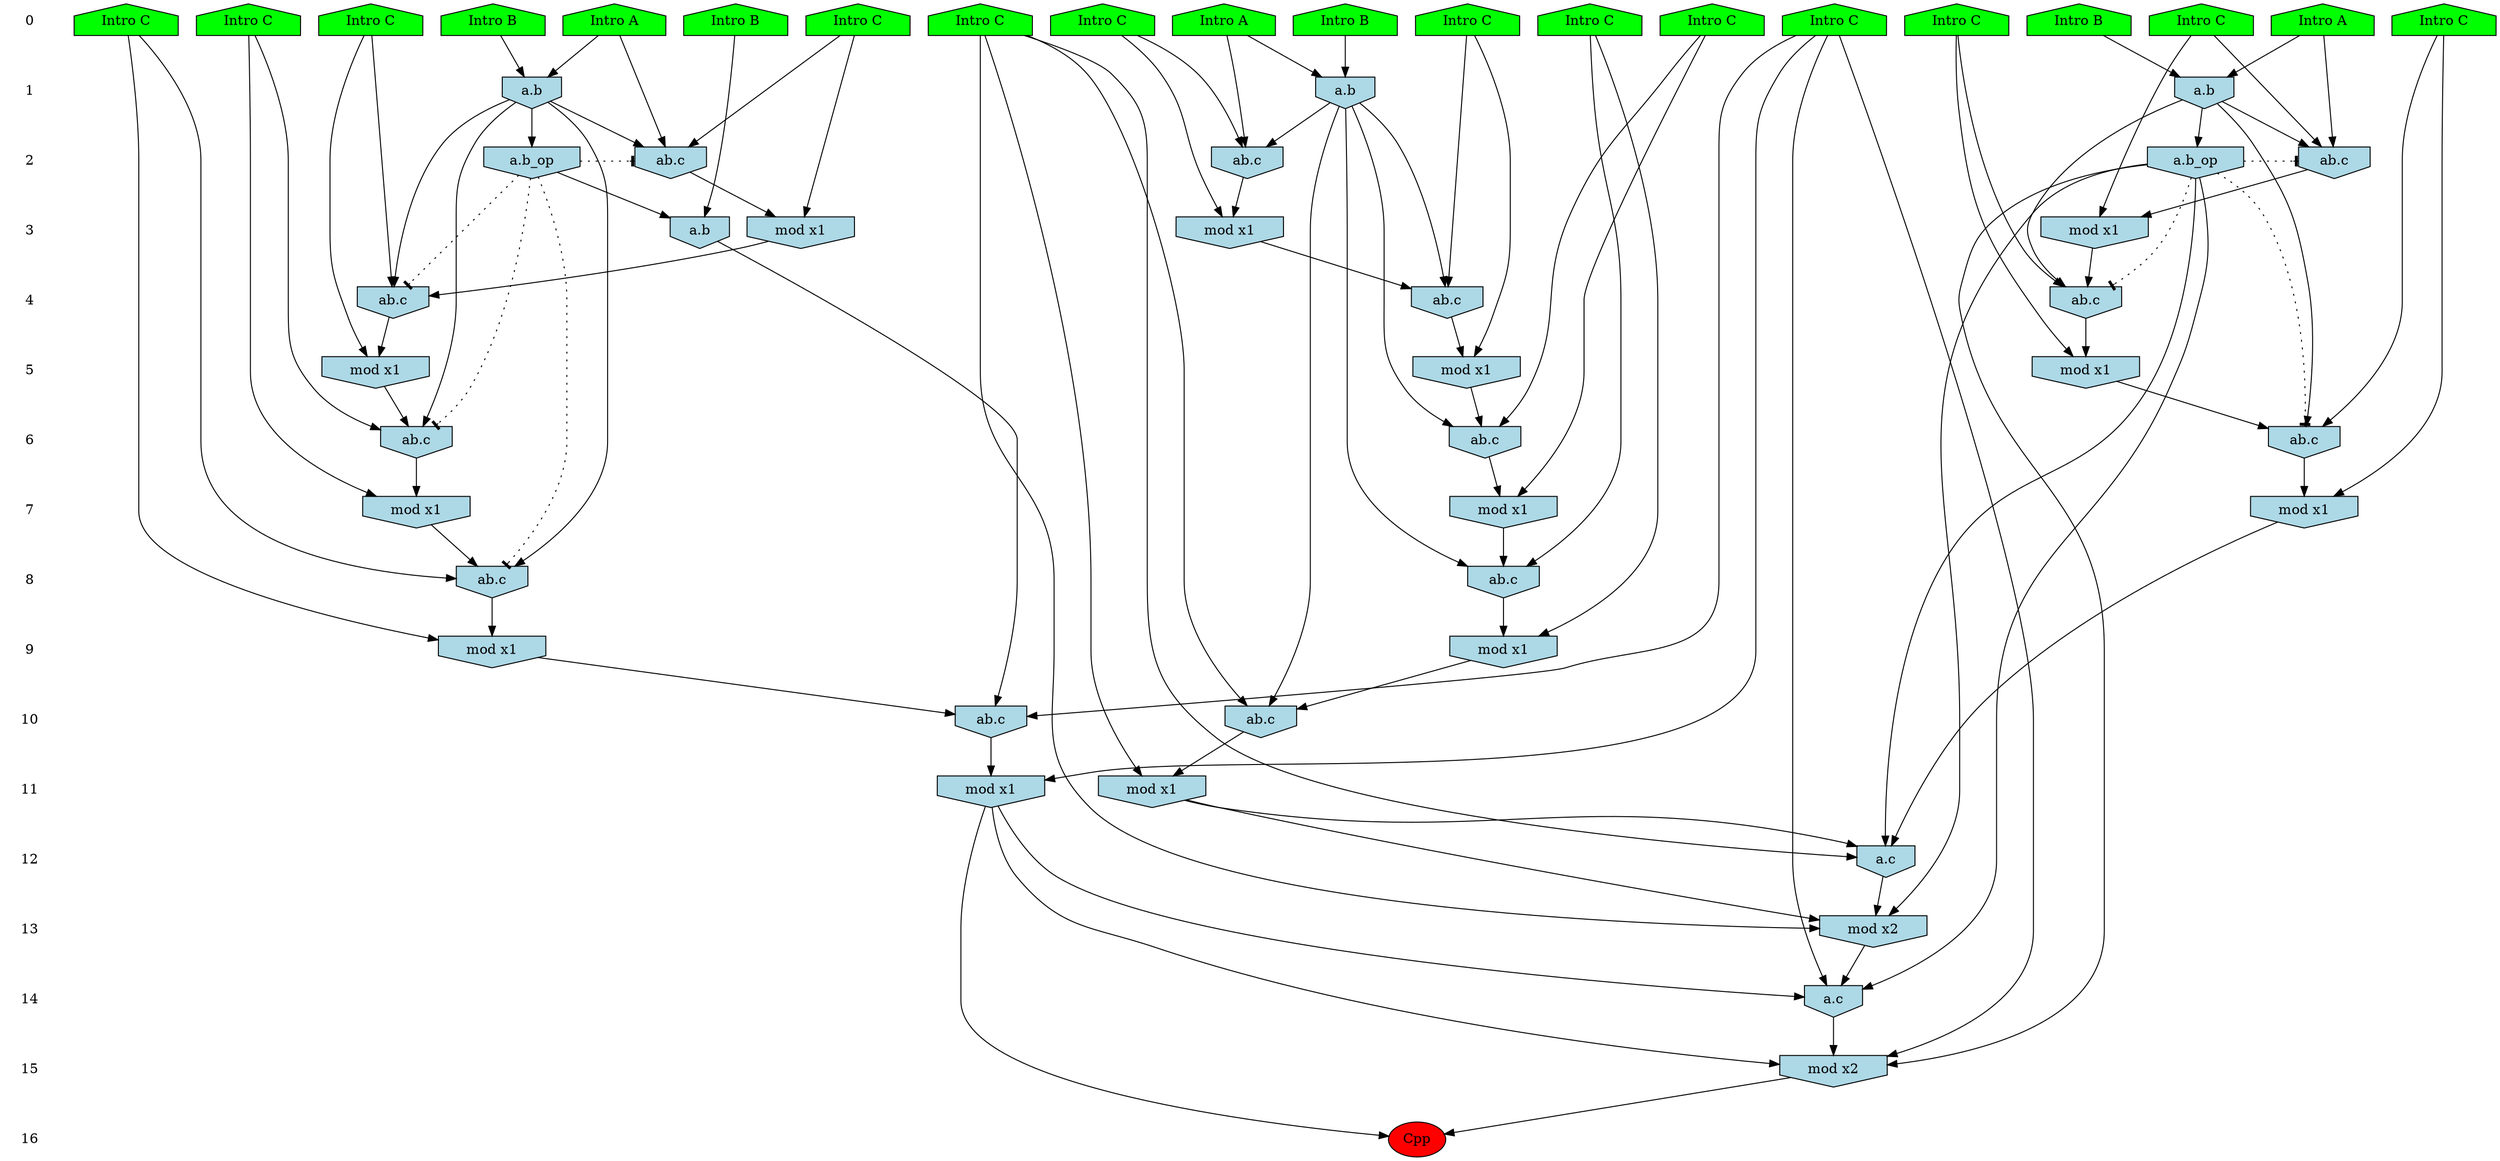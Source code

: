 /* Compression of 1 causal flows obtained in average at 1.634807E+01 t.u */
/* Compressed causal flows were: [2795] */
digraph G{
 ranksep=.5 ; 
{ rank = same ; "0" [shape=plaintext] ; node_1 [label ="Intro B", shape=house, style=filled, fillcolor=green] ;
node_2 [label ="Intro B", shape=house, style=filled, fillcolor=green] ;
node_3 [label ="Intro B", shape=house, style=filled, fillcolor=green] ;
node_4 [label ="Intro A", shape=house, style=filled, fillcolor=green] ;
node_5 [label ="Intro B", shape=house, style=filled, fillcolor=green] ;
node_6 [label ="Intro A", shape=house, style=filled, fillcolor=green] ;
node_7 [label ="Intro A", shape=house, style=filled, fillcolor=green] ;
node_8 [label ="Intro C", shape=house, style=filled, fillcolor=green] ;
node_9 [label ="Intro C", shape=house, style=filled, fillcolor=green] ;
node_10 [label ="Intro C", shape=house, style=filled, fillcolor=green] ;
node_11 [label ="Intro C", shape=house, style=filled, fillcolor=green] ;
node_12 [label ="Intro C", shape=house, style=filled, fillcolor=green] ;
node_13 [label ="Intro C", shape=house, style=filled, fillcolor=green] ;
node_14 [label ="Intro C", shape=house, style=filled, fillcolor=green] ;
node_15 [label ="Intro C", shape=house, style=filled, fillcolor=green] ;
node_16 [label ="Intro C", shape=house, style=filled, fillcolor=green] ;
node_17 [label ="Intro C", shape=house, style=filled, fillcolor=green] ;
node_18 [label ="Intro C", shape=house, style=filled, fillcolor=green] ;
node_19 [label ="Intro C", shape=house, style=filled, fillcolor=green] ;
node_20 [label ="Intro C", shape=house, style=filled, fillcolor=green] ;
}
{ rank = same ; "1" [shape=plaintext] ; node_21 [label="a.b", shape=invhouse, style=filled, fillcolor = lightblue] ;
node_23 [label="a.b", shape=invhouse, style=filled, fillcolor = lightblue] ;
node_24 [label="a.b", shape=invhouse, style=filled, fillcolor = lightblue] ;
}
{ rank = same ; "2" [shape=plaintext] ; node_22 [label="ab.c", shape=invhouse, style=filled, fillcolor = lightblue] ;
node_25 [label="ab.c", shape=invhouse, style=filled, fillcolor = lightblue] ;
node_26 [label="ab.c", shape=invhouse, style=filled, fillcolor = lightblue] ;
node_44 [label="a.b_op", shape=invhouse, style=filled, fillcolor = lightblue] ;
node_45 [label="a.b_op", shape=invhouse, style=filled, fillcolor = lightblue] ;
}
{ rank = same ; "3" [shape=plaintext] ; node_27 [label="mod x1", shape=invhouse, style=filled, fillcolor = lightblue] ;
node_28 [label="mod x1", shape=invhouse, style=filled, fillcolor = lightblue] ;
node_29 [label="mod x1", shape=invhouse, style=filled, fillcolor = lightblue] ;
node_47 [label="a.b", shape=invhouse, style=filled, fillcolor = lightblue] ;
}
{ rank = same ; "4" [shape=plaintext] ; node_30 [label="ab.c", shape=invhouse, style=filled, fillcolor = lightblue] ;
node_31 [label="ab.c", shape=invhouse, style=filled, fillcolor = lightblue] ;
node_33 [label="ab.c", shape=invhouse, style=filled, fillcolor = lightblue] ;
}
{ rank = same ; "5" [shape=plaintext] ; node_32 [label="mod x1", shape=invhouse, style=filled, fillcolor = lightblue] ;
node_34 [label="mod x1", shape=invhouse, style=filled, fillcolor = lightblue] ;
node_41 [label="mod x1", shape=invhouse, style=filled, fillcolor = lightblue] ;
}
{ rank = same ; "6" [shape=plaintext] ; node_35 [label="ab.c", shape=invhouse, style=filled, fillcolor = lightblue] ;
node_36 [label="ab.c", shape=invhouse, style=filled, fillcolor = lightblue] ;
node_42 [label="ab.c", shape=invhouse, style=filled, fillcolor = lightblue] ;
}
{ rank = same ; "7" [shape=plaintext] ; node_37 [label="mod x1", shape=invhouse, style=filled, fillcolor = lightblue] ;
node_38 [label="mod x1", shape=invhouse, style=filled, fillcolor = lightblue] ;
node_43 [label="mod x1", shape=invhouse, style=filled, fillcolor = lightblue] ;
}
{ rank = same ; "8" [shape=plaintext] ; node_39 [label="ab.c", shape=invhouse, style=filled, fillcolor = lightblue] ;
node_40 [label="ab.c", shape=invhouse, style=filled, fillcolor = lightblue] ;
}
{ rank = same ; "9" [shape=plaintext] ; node_46 [label="mod x1", shape=invhouse, style=filled, fillcolor = lightblue] ;
node_48 [label="mod x1", shape=invhouse, style=filled, fillcolor = lightblue] ;
}
{ rank = same ; "10" [shape=plaintext] ; node_49 [label="ab.c", shape=invhouse, style=filled, fillcolor = lightblue] ;
node_50 [label="ab.c", shape=invhouse, style=filled, fillcolor = lightblue] ;
}
{ rank = same ; "11" [shape=plaintext] ; node_51 [label="mod x1", shape=invhouse, style=filled, fillcolor = lightblue] ;
node_52 [label="mod x1", shape=invhouse, style=filled, fillcolor = lightblue] ;
}
{ rank = same ; "12" [shape=plaintext] ; node_53 [label="a.c", shape=invhouse, style=filled, fillcolor = lightblue] ;
}
{ rank = same ; "13" [shape=plaintext] ; node_54 [label="mod x2", shape=invhouse, style=filled, fillcolor = lightblue] ;
}
{ rank = same ; "14" [shape=plaintext] ; node_55 [label="a.c", shape=invhouse, style=filled, fillcolor = lightblue] ;
}
{ rank = same ; "15" [shape=plaintext] ; node_56 [label="mod x2", shape=invhouse, style=filled, fillcolor = lightblue] ;
}
{ rank = same ; "16" [shape=plaintext] ; node_57 [label ="Cpp", style=filled, fillcolor=red] ;
}
"0" -> "1" [style="invis"]; 
"1" -> "2" [style="invis"]; 
"2" -> "3" [style="invis"]; 
"3" -> "4" [style="invis"]; 
"4" -> "5" [style="invis"]; 
"5" -> "6" [style="invis"]; 
"6" -> "7" [style="invis"]; 
"7" -> "8" [style="invis"]; 
"8" -> "9" [style="invis"]; 
"9" -> "10" [style="invis"]; 
"10" -> "11" [style="invis"]; 
"11" -> "12" [style="invis"]; 
"12" -> "13" [style="invis"]; 
"13" -> "14" [style="invis"]; 
"14" -> "15" [style="invis"]; 
"15" -> "16" [style="invis"]; 
node_1 -> node_21
node_7 -> node_21
node_7 -> node_22
node_12 -> node_22
node_21 -> node_22
node_3 -> node_23
node_4 -> node_23
node_2 -> node_24
node_6 -> node_24
node_6 -> node_25
node_11 -> node_25
node_24 -> node_25
node_4 -> node_26
node_16 -> node_26
node_23 -> node_26
node_16 -> node_27
node_26 -> node_27
node_12 -> node_28
node_22 -> node_28
node_11 -> node_29
node_25 -> node_29
node_19 -> node_30
node_24 -> node_30
node_29 -> node_30
node_13 -> node_31
node_21 -> node_31
node_28 -> node_31
node_13 -> node_32
node_31 -> node_32
node_18 -> node_33
node_23 -> node_33
node_27 -> node_33
node_18 -> node_34
node_33 -> node_34
node_14 -> node_35
node_21 -> node_35
node_32 -> node_35
node_20 -> node_36
node_23 -> node_36
node_34 -> node_36
node_20 -> node_37
node_36 -> node_37
node_14 -> node_38
node_35 -> node_38
node_9 -> node_39
node_23 -> node_39
node_37 -> node_39
node_10 -> node_40
node_21 -> node_40
node_38 -> node_40
node_19 -> node_41
node_30 -> node_41
node_17 -> node_42
node_24 -> node_42
node_41 -> node_42
node_17 -> node_43
node_42 -> node_43
node_21 -> node_44
node_24 -> node_45
node_10 -> node_46
node_40 -> node_46
node_5 -> node_47
node_44 -> node_47
node_9 -> node_48
node_39 -> node_48
node_15 -> node_49
node_23 -> node_49
node_48 -> node_49
node_8 -> node_50
node_46 -> node_50
node_47 -> node_50
node_8 -> node_51
node_50 -> node_51
node_15 -> node_52
node_49 -> node_52
node_15 -> node_53
node_43 -> node_53
node_45 -> node_53
node_52 -> node_53
node_15 -> node_54
node_45 -> node_54
node_52 -> node_54
node_53 -> node_54
node_8 -> node_55
node_45 -> node_55
node_51 -> node_55
node_54 -> node_55
node_8 -> node_56
node_45 -> node_56
node_51 -> node_56
node_55 -> node_56
node_51 -> node_57
node_56 -> node_57
node_44 -> node_40 [style=dotted, arrowhead = tee] 
node_44 -> node_35 [style=dotted, arrowhead = tee] 
node_44 -> node_31 [style=dotted, arrowhead = tee] 
node_44 -> node_22 [style=dotted, arrowhead = tee] 
node_45 -> node_42 [style=dotted, arrowhead = tee] 
node_45 -> node_30 [style=dotted, arrowhead = tee] 
node_45 -> node_25 [style=dotted, arrowhead = tee] 
}
/*
 Dot generation time: 0.000743
*/